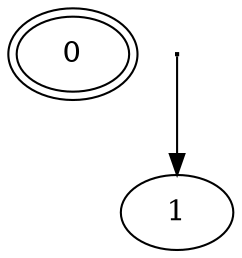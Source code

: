 digraph  {
0 [is_final=True, is_start=False, label=0, peripheries=2];
1 [is_final=False, is_start=True, label=1, peripheries=1];
"1_starting" [height="0.0", label="", shape=None, width="0.0"];
"1_starting" -> 1  [key=0];
}
